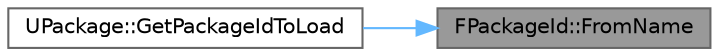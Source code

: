 digraph "FPackageId::FromName"
{
 // INTERACTIVE_SVG=YES
 // LATEX_PDF_SIZE
  bgcolor="transparent";
  edge [fontname=Helvetica,fontsize=10,labelfontname=Helvetica,labelfontsize=10];
  node [fontname=Helvetica,fontsize=10,shape=box,height=0.2,width=0.4];
  rankdir="RL";
  Node1 [id="Node000001",label="FPackageId::FromName",height=0.2,width=0.4,color="gray40", fillcolor="grey60", style="filled", fontcolor="black",tooltip=" "];
  Node1 -> Node2 [id="edge1_Node000001_Node000002",dir="back",color="steelblue1",style="solid",tooltip=" "];
  Node2 [id="Node000002",label="UPackage::GetPackageIdToLoad",height=0.2,width=0.4,color="grey40", fillcolor="white", style="filled",URL="$da/d4a/classUPackage.html#aaed6363e0e428c00a993920db41f648c",tooltip="returns the unique package id to load"];
}
